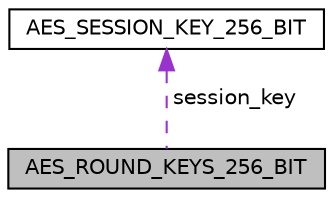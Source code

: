 digraph "AES_ROUND_KEYS_256_BIT"
{
  edge [fontname="Helvetica",fontsize="10",labelfontname="Helvetica",labelfontsize="10"];
  node [fontname="Helvetica",fontsize="10",shape=record];
  Node1 [label="AES_ROUND_KEYS_256_BIT",height=0.2,width=0.4,color="black", fillcolor="grey75", style="filled", fontcolor="black"];
  Node2 -> Node1 [dir="back",color="darkorchid3",fontsize="10",style="dashed",label=" session_key" ,fontname="Helvetica"];
  Node2 [label="AES_SESSION_KEY_256_BIT",height=0.2,width=0.4,color="black", fillcolor="white", style="filled",URL="$struct_a_e_s___s_e_s_s_i_o_n___k_e_y__256___b_i_t.html"];
}
